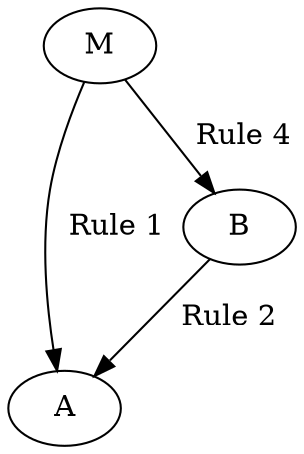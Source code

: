 digraph DependencyGraph {
	"M" -> "A" [label="  Rule 1"]
	"M" -> "B" [label="  Rule 4"]
	"B" -> "A" [label="  Rule 2"]
}